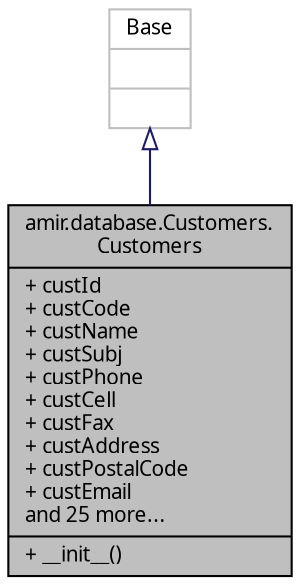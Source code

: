 digraph "amir.database.Customers.Customers"
{
 // LATEX_PDF_SIZE
  edge [fontname="FreeSans.ttf",fontsize="10",labelfontname="FreeSans.ttf",labelfontsize="10"];
  node [fontname="FreeSans.ttf",fontsize="10",shape=record];
  Node1 [label="{amir.database.Customers.\lCustomers\n|+ custId\l+ custCode\l+ custName\l+ custSubj\l+ custPhone\l+ custCell\l+ custFax\l+ custAddress\l+ custPostalCode\l+ custEmail\land 25 more...\l|+ __init__()\l}",height=0.2,width=0.4,color="black", fillcolor="grey75", style="filled", fontcolor="black",tooltip=" "];
  Node2 -> Node1 [dir="back",color="midnightblue",fontsize="10",style="solid",arrowtail="onormal",fontname="FreeSans.ttf"];
  Node2 [label="{Base\n||}",height=0.2,width=0.4,color="grey75", fillcolor="white", style="filled",tooltip=" "];
}
